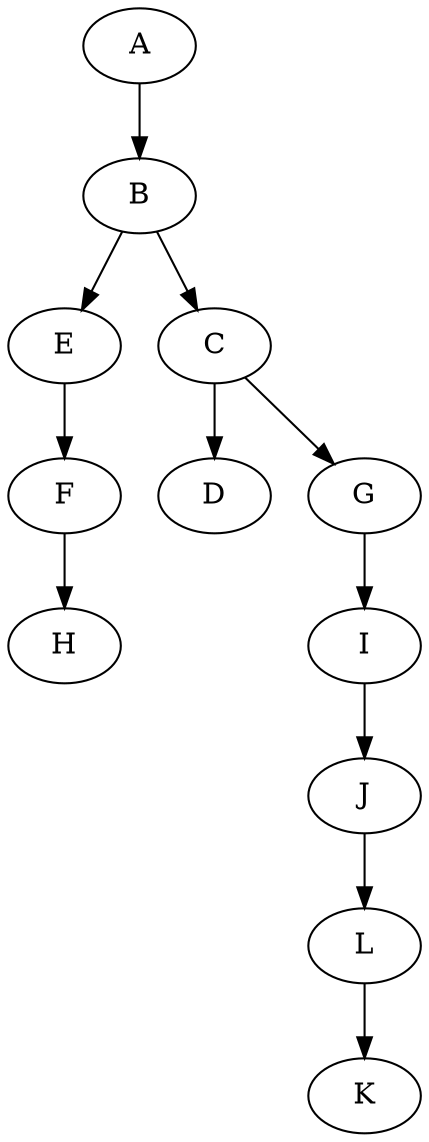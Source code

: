 digraph G {
	A -> B
	B -> E
	B -> C
	C -> D
	C -> G
	G -> I
	I -> J
	E -> F
	J -> L
	L -> K
	F -> H
}
